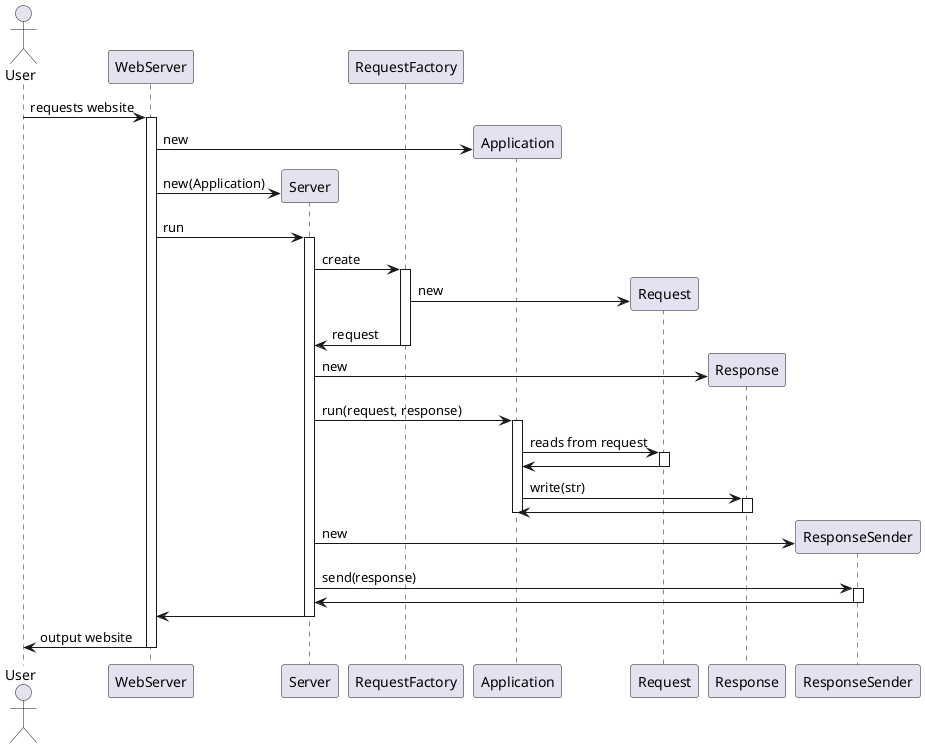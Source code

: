 @startuml

actor User
participant WebServer
participant Server
participant RequestFactory
participant Application
participant Request
participant Response

User->WebServer: requests website
    activate WebServer
        create Application
        WebServer->Application: new
        create Server
        WebServer->Server: new(Application)
        WebServer->Server: run
            activate Server
                Server->RequestFactory: create
                    activate RequestFactory
                        create Request
                        RequestFactory->Request: new
                        Server<-RequestFactory: request
                    deactivate RequestFactory
                create Response
                Server->Response: new
                Server->Application: run(request, response)
                    activate Application
                        Application->Request: reads from request
                            activate Request
                                Application<-Request
                            deactivate Request
                        Application->Response: write(str)
                            activate Response
                                Application<-Response
                            deactivate Response
                    deactivate Application
                create ResponseSender
                Server->ResponseSender: new
                Server->ResponseSender: send(response)
                    activate ResponseSender
                        Server<-ResponseSender
                    deactivate ResponseSender
                WebServer<-Server:
            deactivate Server
        User<-WebServer: output website
    deactivate WebServer
@enduml
